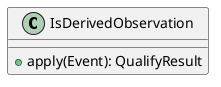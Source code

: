 @startuml

    class IsDerivedObservation [[IsDerivedObservation.html]] {
        +apply(Event): QualifyResult
    }

@enduml
